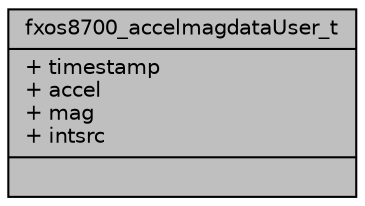 digraph "fxos8700_accelmagdataUser_t"
{
  edge [fontname="Helvetica",fontsize="10",labelfontname="Helvetica",labelfontsize="10"];
  node [fontname="Helvetica",fontsize="10",shape=record];
  Node1 [label="{fxos8700_accelmagdataUser_t\n|+ timestamp\l+ accel\l+ mag\l+ intsrc\l|}",height=0.2,width=0.4,color="black", fillcolor="grey75", style="filled", fontcolor="black"];
}
